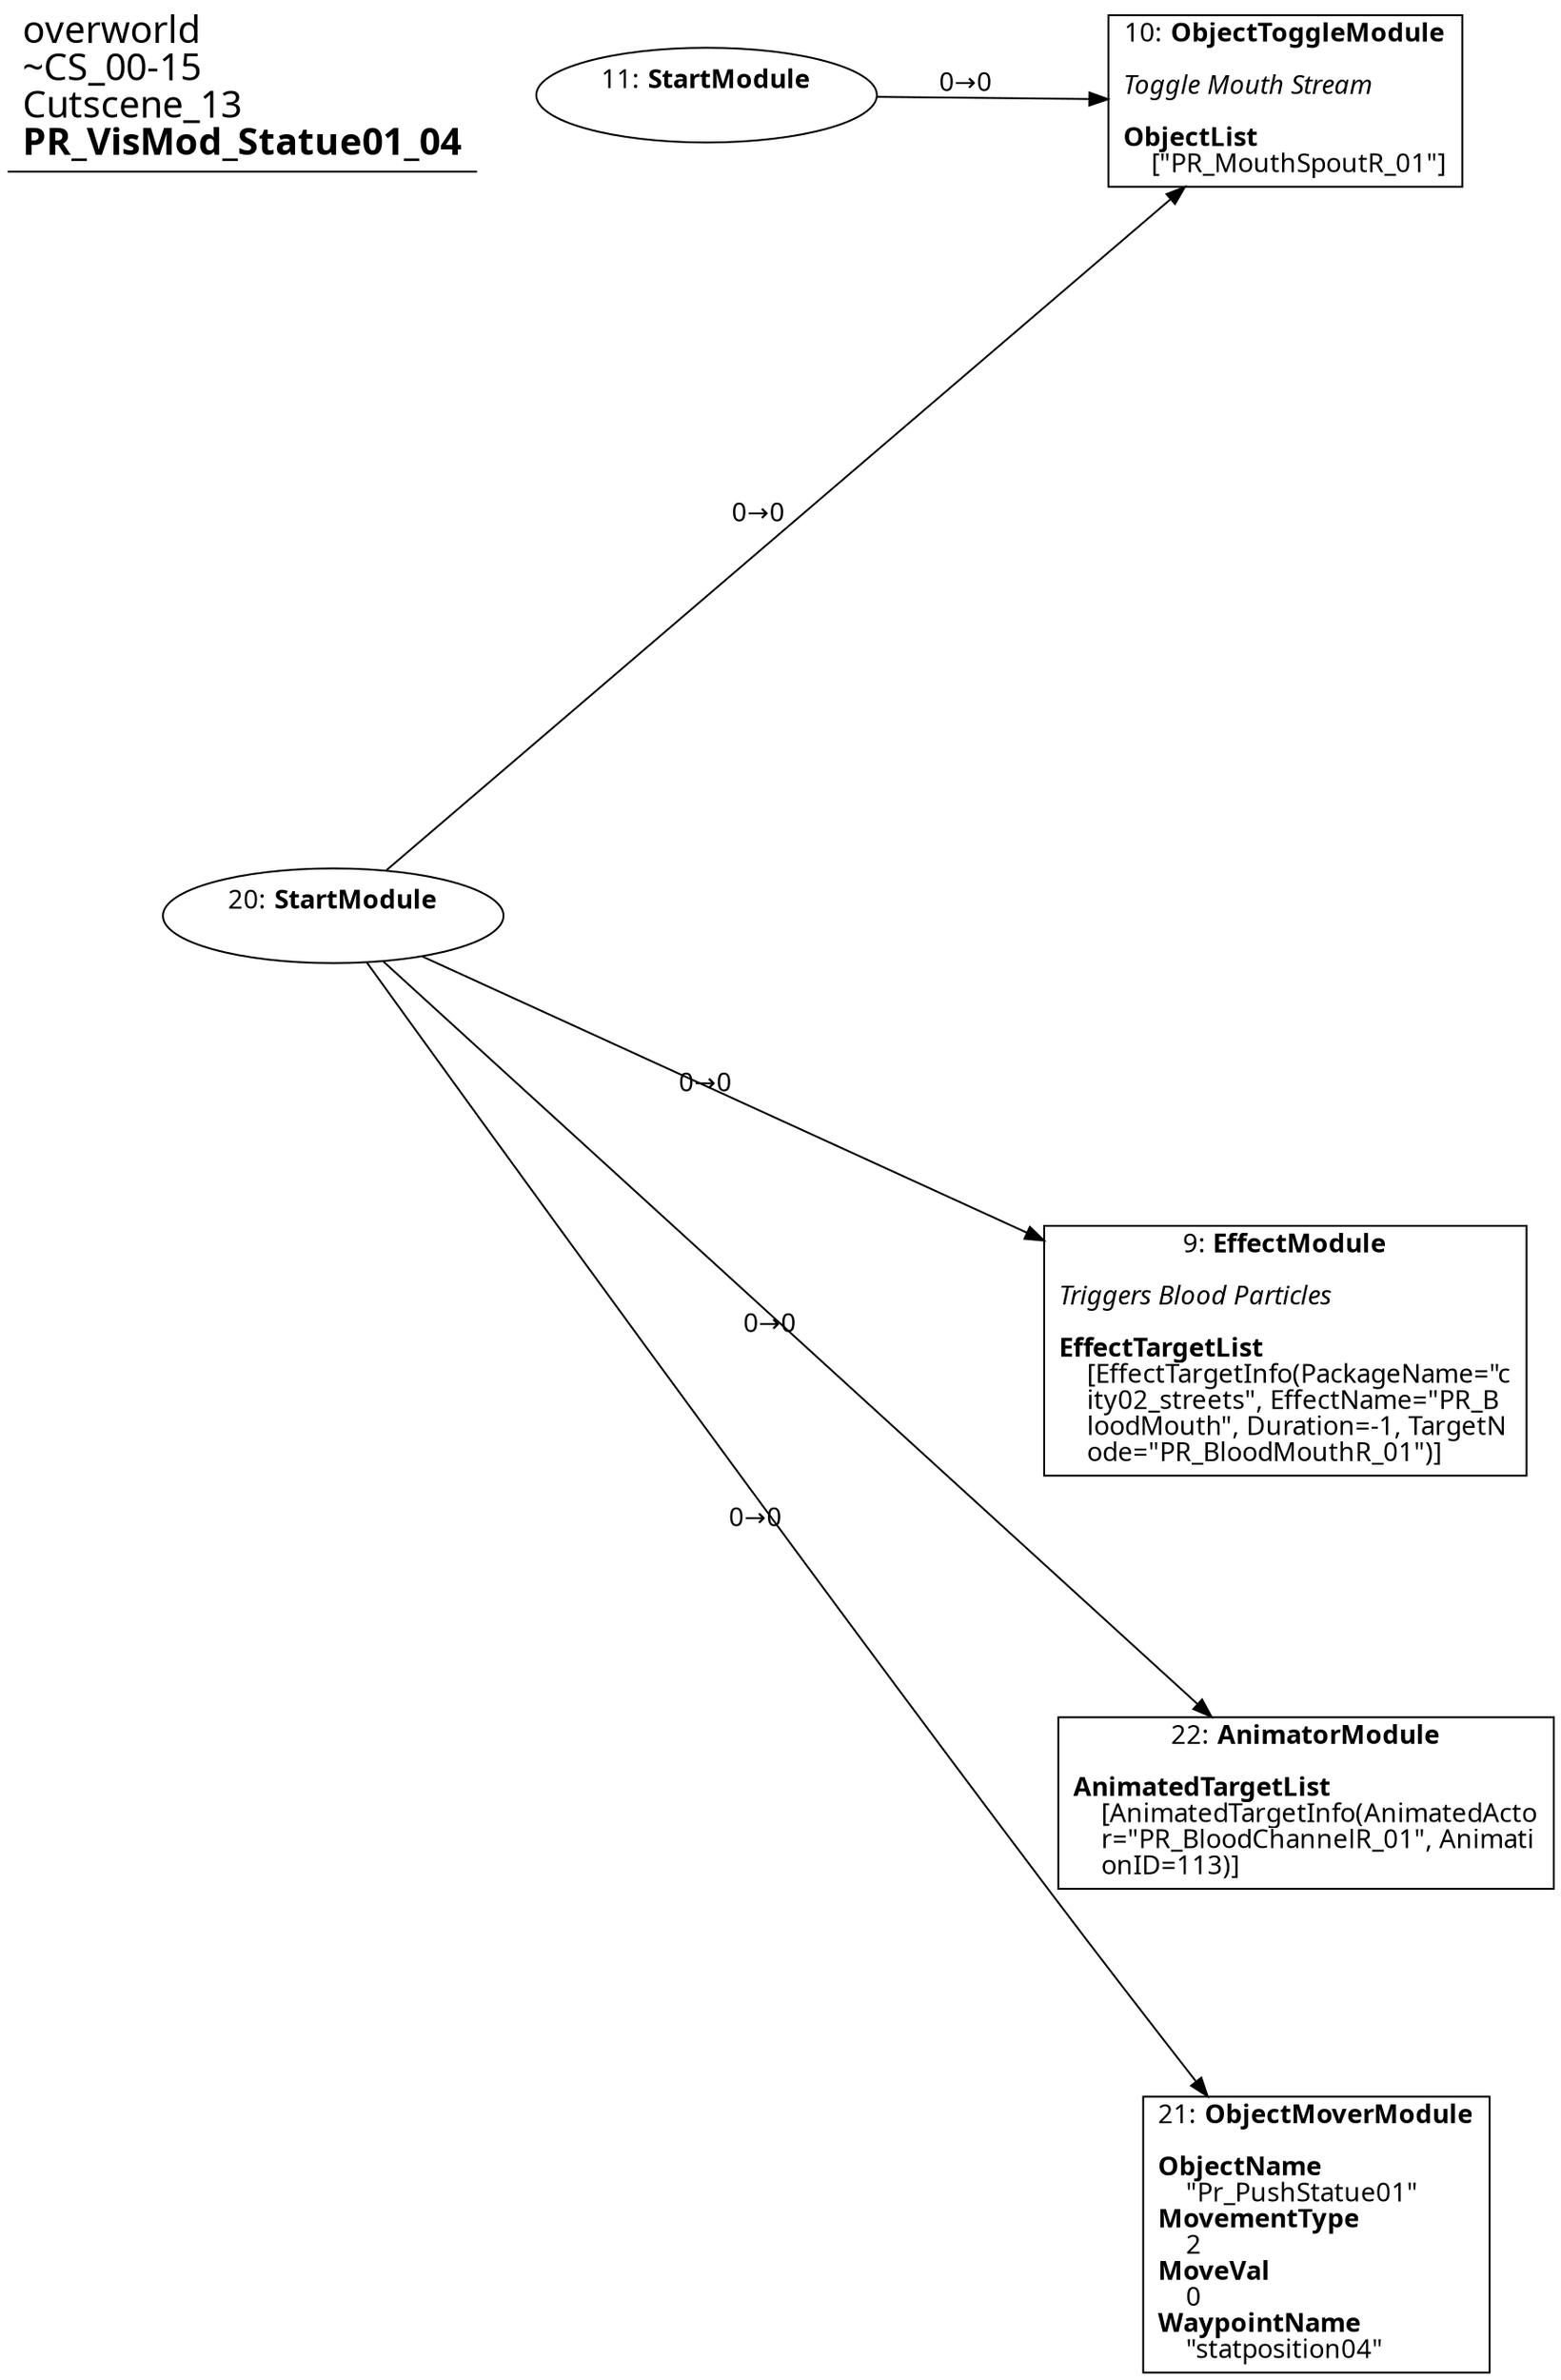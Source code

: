 digraph {
    layout = fdp;
    overlap = prism;
    sep = "+16";
    splines = spline;

    node [ shape = box ];

    graph [ fontname = "Segoe UI" ];
    node [ fontname = "Segoe UI" ];
    edge [ fontname = "Segoe UI" ];

    9 [ label = <9: <b>EffectModule</b><br/><br/><i>Triggers Blood Particles<br align="left"/></i><br align="left"/><b>EffectTargetList</b><br align="left"/>    [EffectTargetInfo(PackageName=&quot;c<br align="left"/>    ity02_streets&quot;, EffectName=&quot;PR_B<br align="left"/>    loodMouth&quot;, Duration=-1, TargetN<br align="left"/>    ode=&quot;PR_BloodMouthR_01&quot;)]<br align="left"/>> ];
    9 [ pos = "0.29700002,-0.21200001!" ];

    10 [ label = <10: <b>ObjectToggleModule</b><br/><br/><i>Toggle Mouth Stream<br align="left"/></i><br align="left"/><b>ObjectList</b><br align="left"/>    [&quot;PR_MouthSpoutR_01&quot;]<br align="left"/>> ];
    10 [ pos = "0.29700002,0.15!" ];

    11 [ label = <11: <b>StartModule</b><br/><br/>> ];
    11 [ shape = oval ]
    11 [ pos = "0.104,0.15200001!" ];
    11 -> 10 [ label = "0→0" ];

    20 [ label = <20: <b>StartModule</b><br/><br/>> ];
    20 [ shape = oval ]
    20 [ pos = "0.021000002,-0.086!" ];
    20 -> 10 [ label = "0→0" ];
    20 -> 9 [ label = "0→0" ];
    20 -> 21 [ label = "0→0" ];
    20 -> 22 [ label = "0→0" ];

    21 [ label = <21: <b>ObjectMoverModule</b><br/><br/><b>ObjectName</b><br align="left"/>    &quot;Pr_PushStatue01&quot;<br align="left"/><b>MovementType</b><br align="left"/>    2<br align="left"/><b>MoveVal</b><br align="left"/>    0<br align="left"/><b>WaypointName</b><br align="left"/>    &quot;statposition04&quot;<br align="left"/>> ];
    21 [ pos = "0.30600002,-0.46800002!" ];

    22 [ label = <22: <b>AnimatorModule</b><br/><br/><b>AnimatedTargetList</b><br align="left"/>    [AnimatedTargetInfo(AnimatedActo<br align="left"/>    r=&quot;PR_BloodChannelR_01&quot;, Animati<br align="left"/>    onID=113)]<br align="left"/>> ];
    22 [ pos = "0.303,-0.34300002!" ];

    title [ pos = "0.020000001,0.15300001!" ];
    title [ shape = underline ];
    title [ label = <<font point-size="20">overworld<br align="left"/>~CS_00-15<br align="left"/>Cutscene_13<br align="left"/><b>PR_VisMod_Statue01_04</b><br align="left"/></font>> ];
}
